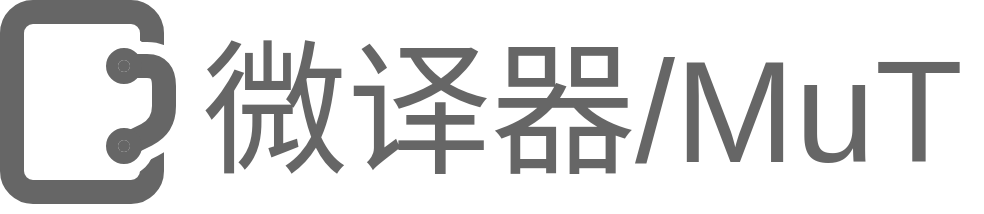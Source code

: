 <mxfile version="20.6.2" type="device"><diagram id="Gcwe64XPgSQ3ViYiJVHX" name="Page-1"><mxGraphModel dx="628" dy="483" grid="1" gridSize="10" guides="0" tooltips="1" connect="1" arrows="1" fold="1" page="1" pageScale="1" pageWidth="850" pageHeight="1100" math="0" shadow="0"><root><mxCell id="0"/><mxCell id="1" parent="0"/><mxCell id="ryowXNTdC2t8MMNeRnWp-4" value="" style="rounded=0;whiteSpace=wrap;html=1;strokeWidth=5;strokeColor=none;" parent="1" vertex="1"><mxGeometry x="80" y="100" width="80" height="70" as="geometry"/></mxCell><mxCell id="ryowXNTdC2t8MMNeRnWp-16" value="" style="rounded=1;whiteSpace=wrap;html=1;strokeWidth=12;strokeColor=#666666;fillColor=#FFFFFF;fontColor=#333333;" parent="1" vertex="1"><mxGeometry x="85" y="90" width="70" height="90" as="geometry"/></mxCell><mxCell id="d28FQ1cUdJLZFfIKH63E-1" value="&lt;font color=&quot;#666666&quot; style=&quot;font-size: 72px;&quot;&gt;微译器/&lt;/font&gt;&lt;span style=&quot;color: rgb(102, 102, 102); font-size: 72px;&quot;&gt;MuT&lt;/span&gt;" style="text;html=1;align=center;verticalAlign=middle;resizable=0;points=[];autosize=1;strokeColor=none;fillColor=none;" parent="1" vertex="1"><mxGeometry x="170" y="90" width="400" height="100" as="geometry"/></mxCell><mxCell id="yVWQp1AL_WQ-YGMrPdbe-1" value="" style="endArrow=oval;html=1;strokeWidth=24;rounded=1;strokeColor=#FFFFFF;startArrow=oval;startFill=1;endFill=1;" edge="1" parent="1"><mxGeometry width="50" height="50" relative="1" as="geometry"><mxPoint x="141" y="157" as="sourcePoint"/><mxPoint x="141" y="117" as="targetPoint"/><Array as="points"><mxPoint x="161" y="147"/><mxPoint x="161" y="117"/></Array></mxGeometry></mxCell><mxCell id="ryowXNTdC2t8MMNeRnWp-8" value="" style="endArrow=oval;html=1;strokeWidth=12;rounded=1;fillColor=#f5f5f5;strokeColor=#666666;endFill=1;startArrow=oval;startFill=1;" parent="1" edge="1"><mxGeometry width="50" height="50" relative="1" as="geometry"><mxPoint x="141" y="157" as="sourcePoint"/><mxPoint x="141" y="117" as="targetPoint"/><Array as="points"><mxPoint x="161" y="147"/><mxPoint x="161" y="117"/></Array></mxGeometry></mxCell></root></mxGraphModel></diagram></mxfile>